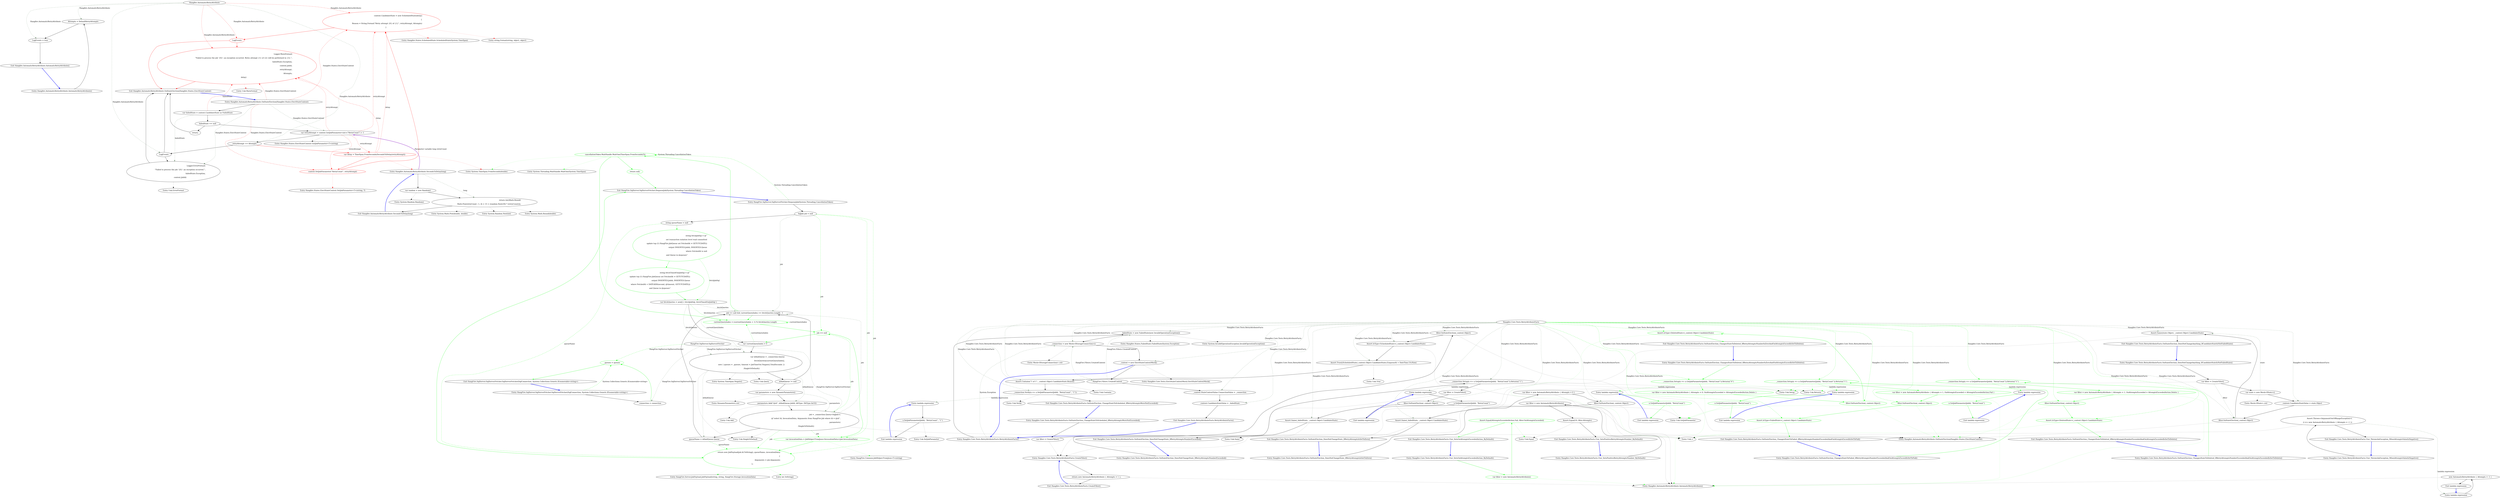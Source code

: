digraph  {
n33 [label="Hangfire.AutomaticRetryAttribute", span=""];
n0 [label="Entry Hangfire.AutomaticRetryAttribute.AutomaticRetryAttribute()", span="14-14", cluster="Hangfire.AutomaticRetryAttribute.AutomaticRetryAttribute()"];
n1 [label="Attempts = DefaultRetryAttempts", span="16-16", cluster="Hangfire.AutomaticRetryAttribute.AutomaticRetryAttribute()"];
n2 [label="LogEvents = true", span="17-17", cluster="Hangfire.AutomaticRetryAttribute.AutomaticRetryAttribute()"];
n3 [label="Exit Hangfire.AutomaticRetryAttribute.AutomaticRetryAttribute()", span="14-14", cluster="Hangfire.AutomaticRetryAttribute.AutomaticRetryAttribute()"];
n4 [label="Entry Hangfire.AutomaticRetryAttribute.OnStateElection(Hangfire.States.ElectStateContext)", span="35-35", cluster="Hangfire.AutomaticRetryAttribute.OnStateElection(Hangfire.States.ElectStateContext)"];
n5 [label="var failedState = context.CandidateState as FailedState", span="37-37", cluster="Hangfire.AutomaticRetryAttribute.OnStateElection(Hangfire.States.ElectStateContext)"];
n8 [label="var retryAttempt = context.GetJobParameter<int>(''RetryCount'') + 1", span="44-44", cluster="Hangfire.AutomaticRetryAttribute.OnStateElection(Hangfire.States.ElectStateContext)"];
n11 [label="context.SetJobParameter(''RetryCount'', retryAttempt)", span="50-50", cluster="Hangfire.AutomaticRetryAttribute.OnStateElection(Hangfire.States.ElectStateContext)", color=red, community=0];
n12 [label="context.CandidateState = new ScheduledState(delay)\r\n                {\r\n                    Reason = String.Format(''Retry attempt {0} of {1}'', retryAttempt, Attempts)\r\n                }", span="54-57", cluster="Hangfire.AutomaticRetryAttribute.OnStateElection(Hangfire.States.ElectStateContext)", color=red, community=1];
n14 [label="Logger.WarnFormat(\r\n                        ''Failed to process the job '{0}': an exception occurred. Retry attempt {1} of {2} will be performed in {3}.'',\r\n                        failedState.Exception,\r\n                        context.JobId,\r\n                        retryAttempt,\r\n                        Attempts,\r\n                        delay)", span="61-67", cluster="Hangfire.AutomaticRetryAttribute.OnStateElection(Hangfire.States.ElectStateContext)", color=red, community=1];
n16 [label="Logger.ErrorFormat(\r\n                        ''Failed to process the job '{0}': an exception occurred.'',\r\n                        failedState.Exception,\r\n                        context.JobId)", span="74-77", cluster="Hangfire.AutomaticRetryAttribute.OnStateElection(Hangfire.States.ElectStateContext)"];
n6 [label="failedState == null", span="38-38", cluster="Hangfire.AutomaticRetryAttribute.OnStateElection(Hangfire.States.ElectStateContext)"];
n7 [label="return;", span="41-41", cluster="Hangfire.AutomaticRetryAttribute.OnStateElection(Hangfire.States.ElectStateContext)"];
n9 [label="retryAttempt <= Attempts", span="46-46", cluster="Hangfire.AutomaticRetryAttribute.OnStateElection(Hangfire.States.ElectStateContext)"];
n18 [label="Entry Hangfire.States.ElectStateContext.GetJobParameter<T>(string)", span="54-54", cluster="Hangfire.States.ElectStateContext.GetJobParameter<T>(string)"];
n10 [label="var delay = TimeSpan.FromSeconds(SecondsToDelay(retryAttempt))", span="48-48", cluster="Hangfire.AutomaticRetryAttribute.OnStateElection(Hangfire.States.ElectStateContext)", color=red, community=0];
n15 [label=LogEvents, span="72-72", cluster="Hangfire.AutomaticRetryAttribute.OnStateElection(Hangfire.States.ElectStateContext)"];
n19 [label="Entry Hangfire.AutomaticRetryAttribute.SecondsToDelay(long)", span="83-83", cluster="Hangfire.AutomaticRetryAttribute.SecondsToDelay(long)"];
n20 [label="Entry System.TimeSpan.FromSeconds(double)", span="0-0", cluster="System.TimeSpan.FromSeconds(double)"];
n21 [label="Entry Hangfire.States.ElectStateContext.SetJobParameter<T>(string, T)", span="49-49", cluster="Hangfire.States.ElectStateContext.SetJobParameter<T>(string, T)"];
n13 [label=LogEvents, span="59-59", cluster="Hangfire.AutomaticRetryAttribute.OnStateElection(Hangfire.States.ElectStateContext)", color=red, community=0];
n22 [label="Entry Hangfire.States.ScheduledState.ScheduledState(System.TimeSpan)", span="27-27", cluster="Hangfire.States.ScheduledState.ScheduledState(System.TimeSpan)"];
n23 [label="Entry string.Format(string, object, object)", span="0-0", cluster="string.Format(string, object, object)"];
n17 [label="Exit Hangfire.AutomaticRetryAttribute.OnStateElection(Hangfire.States.ElectStateContext)", span="35-35", cluster="Hangfire.AutomaticRetryAttribute.OnStateElection(Hangfire.States.ElectStateContext)"];
n25 [label="Entry Unk.ErrorFormat", span="", cluster="Unk.ErrorFormat"];
n24 [label="Entry Unk.WarnFormat", span="", cluster="Unk.WarnFormat"];
n26 [label="var random = new Random()", span="85-85", cluster="Hangfire.AutomaticRetryAttribute.SecondsToDelay(long)"];
n27 [label="return (int)Math.Round(\r\n                Math.Pow(retryCount - 1, 4) + 15 + (random.Next(30) * (retryCount)));", span="86-87", cluster="Hangfire.AutomaticRetryAttribute.SecondsToDelay(long)"];
n29 [label="Entry System.Random.Random()", span="0-0", cluster="System.Random.Random()"];
n28 [label="Exit Hangfire.AutomaticRetryAttribute.SecondsToDelay(long)", span="83-83", cluster="Hangfire.AutomaticRetryAttribute.SecondsToDelay(long)"];
n30 [label="Entry System.Math.Pow(double, double)", span="0-0", cluster="System.Math.Pow(double, double)"];
n31 [label="Entry System.Random.Next(int)", span="0-0", cluster="System.Random.Next(int)"];
n32 [label="Entry System.Math.Round(double)", span="0-0", cluster="System.Math.Round(double)"];
d2 [label="_queues = queues", span="24-24", cluster="HangFire.SqlServer.SqlServerFetcher.SqlServerFetcher(SqlConnection, System.Collections.Generic.IEnumerable<string>)", color=green, community=0];
d36 [label="HangFire.SqlServer.SqlServerFetcher", span=""];
d0 [label="Entry HangFire.SqlServer.SqlServerFetcher.SqlServerFetcher(SqlConnection, System.Collections.Generic.IEnumerable<string>)", span="21-21", cluster="HangFire.SqlServer.SqlServerFetcher.SqlServerFetcher(SqlConnection, System.Collections.Generic.IEnumerable<string>)"];
d1 [label="_connection = connection", span="23-23", cluster="HangFire.SqlServer.SqlServerFetcher.SqlServerFetcher(SqlConnection, System.Collections.Generic.IEnumerable<string>)"];
d3 [label="Exit HangFire.SqlServer.SqlServerFetcher.SqlServerFetcher(SqlConnection, System.Collections.Generic.IEnumerable<string>)", span="21-21", cluster="HangFire.SqlServer.SqlServerFetcher.SqlServerFetcher(SqlConnection, System.Collections.Generic.IEnumerable<string>)"];
d18 [label="cancellationToken.WaitHandle.WaitOne(TimeSpan.FromSeconds(5))", span="75-75", cluster="HangFire.SqlServer.SqlServerFetcher.DequeueJob(System.Threading.CancellationToken)", color=green, community=0];
d4 [label="Entry HangFire.SqlServer.SqlServerFetcher.DequeueJob(System.Threading.CancellationToken)", span="27-27", cluster="HangFire.SqlServer.SqlServerFetcher.DequeueJob(System.Threading.CancellationToken)"];
d17 [label="job == null && currentQueryIndex == fetchQueries.Length - 1", span="73-73", cluster="HangFire.SqlServer.SqlServerFetcher.DequeueJob(System.Threading.CancellationToken)"];
d19 [label="return null;", span="77-77", cluster="HangFire.SqlServer.SqlServerFetcher.DequeueJob(System.Threading.CancellationToken)", color=green, community=0];
d20 [label="currentQueryIndex = (currentQueryIndex + 1) % fetchQueries.Length", span="81-81", cluster="HangFire.SqlServer.SqlServerFetcher.DequeueJob(System.Threading.CancellationToken)", color=green, community=0];
d32 [label="Entry System.Threading.WaitHandle.WaitOne(System.TimeSpan)", span="0-0", cluster="System.Threading.WaitHandle.WaitOne(System.TimeSpan)"];
d21 [label="job == null", span="82-82", cluster="HangFire.SqlServer.SqlServerFetcher.DequeueJob(System.Threading.CancellationToken)", color=green, community=0];
d5 [label="SqlJob job = null", span="29-29", cluster="HangFire.SqlServer.SqlServerFetcher.DequeueJob(System.Threading.CancellationToken)"];
d15 [label="job = _connection.Query<SqlJob>(\r\n                        @''select Id, InvocationData, Arguments from HangFire.Job where Id = @id'',\r\n                        parameters)\r\n                        .SingleOrDefault()", span="65-68", cluster="HangFire.SqlServer.SqlServerFetcher.DequeueJob(System.Threading.CancellationToken)"];
d10 [label="var currentQueryIndex = 0", span="46-46", cluster="HangFire.SqlServer.SqlServerFetcher.DequeueJob(System.Threading.CancellationToken)"];
d22 [label="var invocationData = JobHelper.FromJson<InvocationData>(job.InvocationData)", span="84-84", cluster="HangFire.SqlServer.SqlServerFetcher.DequeueJob(System.Threading.CancellationToken)", color=green, community=0];
d23 [label="return new JobPayload(job.Id.ToString(), queueName, invocationData)\r\n            {\r\n                Arguments = job.Arguments\r\n            };", span="86-89", cluster="HangFire.SqlServer.SqlServerFetcher.DequeueJob(System.Threading.CancellationToken)", color=green, community=0];
d33 [label="Entry HangFire.Common.JobHelper.FromJson<T>(string)", span="28-28", cluster="HangFire.Common.JobHelper.FromJson<T>(string)"];
d6 [label="string queueName = null", span="30-30", cluster="HangFire.SqlServer.SqlServerFetcher.DequeueJob(System.Threading.CancellationToken)"];
d16 [label="queueName = idAndQueue.Queue", span="70-70", cluster="HangFire.SqlServer.SqlServerFetcher.DequeueJob(System.Threading.CancellationToken)"];
d24 [label="Exit HangFire.SqlServer.SqlServerFetcher.DequeueJob(System.Threading.CancellationToken)", span="27-27", cluster="HangFire.SqlServer.SqlServerFetcher.DequeueJob(System.Threading.CancellationToken)"];
d34 [label="Entry HangFire.Server.JobPayload.JobPayload(string, string, HangFire.Storage.InvocationData)", span="23-23", cluster="HangFire.Server.JobPayload.JobPayload(string, string, HangFire.Storage.InvocationData)"];
d35 [label="Entry int.ToString()", span="0-0", cluster="int.ToString()"];
d7 [label="string fetchJobSql = @''\r\nset transaction isolation level read committed\r\nupdate top (1) HangFire.JobQueue set FetchedAt = GETUTCDATE()\r\noutput INSERTED.JobId, INSERTED.Queue\r\nwhere FetchedAt is null\r\nand Queue in @queues''", span="32-37", cluster="HangFire.SqlServer.SqlServerFetcher.DequeueJob(System.Threading.CancellationToken)", color=green, community=0];
d8 [label="string fetchTimedOutJobSql = @''\r\nupdate top (1) HangFire.JobQueue set FetchedAt = GETUTCDATE()\r\noutput INSERTED.JobId, INSERTED.Queue\r\nwhere FetchedAt < DATEADD(second, @timeout, GETUTCDATE())\r\nand Queue in @queues''", span="39-43", cluster="HangFire.SqlServer.SqlServerFetcher.DequeueJob(System.Threading.CancellationToken)", color=green, community=0];
d9 [label="var fetchQueries = new[] { fetchJobSql, fetchTimedOutJobSql }", span="45-45", cluster="HangFire.SqlServer.SqlServerFetcher.DequeueJob(System.Threading.CancellationToken)"];
d11 [label="var idAndQueue = _connection.Query(\r\n                    fetchQueries[currentQueryIndex],\r\n                    new { queues = _queues, timeout = JobTimeOut.Negate().TotalSeconds })\r\n                    .SingleOrDefault()", span="50-53", cluster="HangFire.SqlServer.SqlServerFetcher.DequeueJob(System.Threading.CancellationToken)"];
d12 [label="idAndQueue != null", span="55-55", cluster="HangFire.SqlServer.SqlServerFetcher.DequeueJob(System.Threading.CancellationToken)"];
d14 [label="parameters.Add(''@id'', idAndQueue.JobId, dbType: DbType.Int32)", span="63-63", cluster="HangFire.SqlServer.SqlServerFetcher.DequeueJob(System.Threading.CancellationToken)"];
d13 [label="var parameters = new DynamicParameters()", span="62-62", cluster="HangFire.SqlServer.SqlServerFetcher.DequeueJob(System.Threading.CancellationToken)"];
d30 [label="Entry Unk.>", span="", cluster="Unk.>"];
d27 [label="Entry Unk.SingleOrDefault", span="", cluster="Unk.SingleOrDefault"];
d25 [label="Entry System.TimeSpan.Negate()", span="0-0", cluster="System.TimeSpan.Negate()"];
d26 [label="Entry Unk.Query", span="", cluster="Unk.Query"];
d29 [label="Entry Unk.Add", span="", cluster="Unk.Add"];
d28 [label="Entry DynamicParameters.cstr", span="", cluster="DynamicParameters.cstr"];
m0_8 [label="Entry Hangfire.States.FailedState.FailedState(System.Exception)", span="26-26", cluster="Hangfire.States.FailedState.FailedState(System.Exception)", file="RetryAttributeFacts.cs"];
m0_59 [label="Entry Mock<IState>.cstr", span="", cluster="Mock<IState>.cstr", file="RetryAttributeFacts.cs"];
m0_35 [label="Entry Unk.Same", span="", cluster="Unk.Same", file="RetryAttributeFacts.cs"];
m0_90 [label="Entry Hangfire.Core.Tests.RetryAttributeFacts.OnStateElection_ChangesStateToDeleted_IfRetryAttemptsNumberIsZeroAndOnAttemptsExceedIsSetToDelete()", span="116-116", cluster="Hangfire.Core.Tests.RetryAttributeFacts.OnStateElection_ChangesStateToDeleted_IfRetryAttemptsNumberIsZeroAndOnAttemptsExceedIsSetToDelete()", file="RetryAttributeFacts.cs"];
m0_91 [label="_connection.Setup(x => x.GetJobParameter(JobId, ''RetryCount'')).Returns(''0'')", span="118-118", cluster="Hangfire.Core.Tests.RetryAttributeFacts.OnStateElection_ChangesStateToDeleted_IfRetryAttemptsNumberIsZeroAndOnAttemptsExceedIsSetToDelete()", color=green, community=0, file="RetryAttributeFacts.cs"];
m0_92 [label="var filter = new AutomaticRetryAttribute { Attempts = 0, OnAttemptsExceeded = AttemptsExceededAction.Delete }", span="119-119", cluster="Hangfire.Core.Tests.RetryAttributeFacts.OnStateElection_ChangesStateToDeleted_IfRetryAttemptsNumberIsZeroAndOnAttemptsExceedIsSetToDelete()", color=green, community=0, file="RetryAttributeFacts.cs"];
m0_93 [label="filter.OnStateElection(_context.Object)", span="121-121", cluster="Hangfire.Core.Tests.RetryAttributeFacts.OnStateElection_ChangesStateToDeleted_IfRetryAttemptsNumberIsZeroAndOnAttemptsExceedIsSetToDelete()", color=green, community=0, file="RetryAttributeFacts.cs"];
m0_94 [label="Assert.IsType<DeletedState>(_context.Object.CandidateState)", span="123-123", cluster="Hangfire.Core.Tests.RetryAttributeFacts.OnStateElection_ChangesStateToDeleted_IfRetryAttemptsNumberIsZeroAndOnAttemptsExceedIsSetToDelete()", color=green, community=0, file="RetryAttributeFacts.cs"];
m0_95 [label="Exit Hangfire.Core.Tests.RetryAttributeFacts.OnStateElection_ChangesStateToDeleted_IfRetryAttemptsNumberIsZeroAndOnAttemptsExceedIsSetToDelete()", span="116-116", cluster="Hangfire.Core.Tests.RetryAttributeFacts.OnStateElection_ChangesStateToDeleted_IfRetryAttemptsNumberIsZeroAndOnAttemptsExceedIsSetToDelete()", file="RetryAttributeFacts.cs"];
m0_17 [label="Entry Unk.Equal", span="", cluster="Unk.Equal", file="RetryAttributeFacts.cs"];
m0_9 [label="Entry System.InvalidOperationException.InvalidOperationException()", span="0-0", cluster="System.InvalidOperationException.InvalidOperationException()", file="RetryAttributeFacts.cs"];
m0_0 [label="Entry Hangfire.Core.Tests.RetryAttributeFacts.RetryAttributeFacts()", span="16-16", cluster="Hangfire.Core.Tests.RetryAttributeFacts.RetryAttributeFacts()", file="RetryAttributeFacts.cs"];
m0_1 [label="_failedState = new FailedState(new InvalidOperationException())", span="18-18", cluster="Hangfire.Core.Tests.RetryAttributeFacts.RetryAttributeFacts()", file="RetryAttributeFacts.cs"];
m0_2 [label="_connection = new Mock<IStorageConnection>()", span="19-19", cluster="Hangfire.Core.Tests.RetryAttributeFacts.RetryAttributeFacts()", file="RetryAttributeFacts.cs"];
m0_3 [label="_context = new ElectStateContextMock()", span="21-21", cluster="Hangfire.Core.Tests.RetryAttributeFacts.RetryAttributeFacts()", file="RetryAttributeFacts.cs"];
m0_16 [label="Entry Hangfire.AutomaticRetryAttribute.AutomaticRetryAttribute()", span="20-20", cluster="Hangfire.AutomaticRetryAttribute.AutomaticRetryAttribute()", file="RetryAttributeFacts.cs"];
m0_11 [label="Entry Hangfire.Core.Tests.ElectStateContextMock.ElectStateContextMock()", span="11-11", cluster="Hangfire.Core.Tests.ElectStateContextMock.ElectStateContextMock()", file="RetryAttributeFacts.cs"];
m0_44 [label="Entry Hangfire.Core.Tests.RetryAttributeFacts.CreateFilter()", span="126-126", cluster="Hangfire.Core.Tests.RetryAttributeFacts.CreateFilter()", file="RetryAttributeFacts.cs"];
m0_99 [label="return new AutomaticRetryAttribute { Attempts = 1 };", span="128-128", cluster="Hangfire.Core.Tests.RetryAttributeFacts.CreateFilter()", file="RetryAttributeFacts.cs"];
m0_100 [label="Exit Hangfire.Core.Tests.RetryAttributeFacts.CreateFilter()", span="126-126", cluster="Hangfire.Core.Tests.RetryAttributeFacts.CreateFilter()", file="RetryAttributeFacts.cs"];
m0_34 [label="Entry Hangfire.AutomaticRetryAttribute.OnStateElection(Hangfire.States.ElectStateContext)", span="44-44", cluster="Hangfire.AutomaticRetryAttribute.OnStateElection(Hangfire.States.ElectStateContext)", file="RetryAttributeFacts.cs"];
m0_71 [label="Entry Unk.GetJobParameter", span="", cluster="Unk.GetJobParameter", file="RetryAttributeFacts.cs"];
m0_66 [label="Entry Unk.Setup", span="", cluster="Unk.Setup", file="RetryAttributeFacts.cs"];
m0_36 [label="Entry Hangfire.Core.Tests.RetryAttributeFacts.OnStateElection_ChangeStateToScheduled_IfRetryAttemptsWereNotExceeded()", span="58-58", cluster="Hangfire.Core.Tests.RetryAttributeFacts.OnStateElection_ChangeStateToScheduled_IfRetryAttemptsWereNotExceeded()", file="RetryAttributeFacts.cs"];
m0_38 [label="filter.OnStateElection(_context.Object)", span="61-61", cluster="Hangfire.Core.Tests.RetryAttributeFacts.OnStateElection_ChangeStateToScheduled_IfRetryAttemptsWereNotExceeded()", file="RetryAttributeFacts.cs"];
m0_39 [label="Assert.IsType<ScheduledState>(_context.Object.CandidateState)", span="63-63", cluster="Hangfire.Core.Tests.RetryAttributeFacts.OnStateElection_ChangeStateToScheduled_IfRetryAttemptsWereNotExceeded()", file="RetryAttributeFacts.cs"];
m0_40 [label="Assert.True(((ScheduledState)_context.Object.CandidateState).EnqueueAt > DateTime.UtcNow)", span="64-64", cluster="Hangfire.Core.Tests.RetryAttributeFacts.OnStateElection_ChangeStateToScheduled_IfRetryAttemptsWereNotExceeded()", file="RetryAttributeFacts.cs"];
m0_41 [label="Assert.Contains(''1 of 1'', _context.Object.CandidateState.Reason)", span="65-65", cluster="Hangfire.Core.Tests.RetryAttributeFacts.OnStateElection_ChangeStateToScheduled_IfRetryAttemptsWereNotExceeded()", file="RetryAttributeFacts.cs"];
m0_42 [label="_connection.Verify(x => x.SetJobParameter(JobId, ''RetryCount'', ''1''))", span="67-67", cluster="Hangfire.Core.Tests.RetryAttributeFacts.OnStateElection_ChangeStateToScheduled_IfRetryAttemptsWereNotExceeded()", file="RetryAttributeFacts.cs"];
m0_37 [label="var filter = CreateFilter()", span="60-60", cluster="Hangfire.Core.Tests.RetryAttributeFacts.OnStateElection_ChangeStateToScheduled_IfRetryAttemptsWereNotExceeded()", file="RetryAttributeFacts.cs"];
m0_43 [label="Exit Hangfire.Core.Tests.RetryAttributeFacts.OnStateElection_ChangeStateToScheduled_IfRetryAttemptsWereNotExceeded()", span="58-58", cluster="Hangfire.Core.Tests.RetryAttributeFacts.OnStateElection_ChangeStateToScheduled_IfRetryAttemptsWereNotExceeded()", file="RetryAttributeFacts.cs"];
m0_52 [label="Entry Hangfire.Core.Tests.RetryAttributeFacts.OnStateElection_DoesNotChangeAnything_IfCandidateStateIsNotFailedState()", span="71-71", cluster="Hangfire.Core.Tests.RetryAttributeFacts.OnStateElection_DoesNotChangeAnything_IfCandidateStateIsNotFailedState()", file="RetryAttributeFacts.cs"];
m0_55 [label="_context.CandidateStateValue = state.Object", span="75-75", cluster="Hangfire.Core.Tests.RetryAttributeFacts.OnStateElection_DoesNotChangeAnything_IfCandidateStateIsNotFailedState()", file="RetryAttributeFacts.cs"];
m0_56 [label="filter.OnStateElection(_context.Object)", span="77-77", cluster="Hangfire.Core.Tests.RetryAttributeFacts.OnStateElection_DoesNotChangeAnything_IfCandidateStateIsNotFailedState()", file="RetryAttributeFacts.cs"];
m0_57 [label="Assert.Same(state.Object, _context.Object.CandidateState)", span="79-79", cluster="Hangfire.Core.Tests.RetryAttributeFacts.OnStateElection_DoesNotChangeAnything_IfCandidateStateIsNotFailedState()", file="RetryAttributeFacts.cs"];
m0_54 [label="var state = new Mock<IState>()", span="74-74", cluster="Hangfire.Core.Tests.RetryAttributeFacts.OnStateElection_DoesNotChangeAnything_IfCandidateStateIsNotFailedState()", file="RetryAttributeFacts.cs"];
m0_53 [label="var filter = CreateFilter()", span="73-73", cluster="Hangfire.Core.Tests.RetryAttributeFacts.OnStateElection_DoesNotChangeAnything_IfCandidateStateIsNotFailedState()", file="RetryAttributeFacts.cs"];
m0_58 [label="Exit Hangfire.Core.Tests.RetryAttributeFacts.OnStateElection_DoesNotChangeAnything_IfCandidateStateIsNotFailedState()", span="71-71", cluster="Hangfire.Core.Tests.RetryAttributeFacts.OnStateElection_DoesNotChangeAnything_IfCandidateStateIsNotFailedState()", file="RetryAttributeFacts.cs"];
m0_60 [label="Entry Hangfire.Core.Tests.RetryAttributeFacts.OnStateElection_DoesNotChangeState_IfRetryAttemptsNumberExceeded()", span="83-83", cluster="Hangfire.Core.Tests.RetryAttributeFacts.OnStateElection_DoesNotChangeState_IfRetryAttemptsNumberExceeded()", file="RetryAttributeFacts.cs"];
m0_61 [label="_connection.Setup(x => x.GetJobParameter(JobId, ''RetryCount'')).Returns(''1'')", span="85-85", cluster="Hangfire.Core.Tests.RetryAttributeFacts.OnStateElection_DoesNotChangeState_IfRetryAttemptsNumberExceeded()", file="RetryAttributeFacts.cs"];
m0_63 [label="filter.OnStateElection(_context.Object)", span="88-88", cluster="Hangfire.Core.Tests.RetryAttributeFacts.OnStateElection_DoesNotChangeState_IfRetryAttemptsNumberExceeded()", file="RetryAttributeFacts.cs"];
m0_64 [label="Assert.Same(_failedState, _context.Object.CandidateState)", span="90-90", cluster="Hangfire.Core.Tests.RetryAttributeFacts.OnStateElection_DoesNotChangeState_IfRetryAttemptsNumberExceeded()", file="RetryAttributeFacts.cs"];
m0_62 [label="var filter = CreateFilter()", span="86-86", cluster="Hangfire.Core.Tests.RetryAttributeFacts.OnStateElection_DoesNotChangeState_IfRetryAttemptsNumberExceeded()", file="RetryAttributeFacts.cs"];
m0_65 [label="Exit Hangfire.Core.Tests.RetryAttributeFacts.OnStateElection_DoesNotChangeState_IfRetryAttemptsNumberExceeded()", span="83-83", cluster="Hangfire.Core.Tests.RetryAttributeFacts.OnStateElection_DoesNotChangeState_IfRetryAttemptsNumberExceeded()", file="RetryAttributeFacts.cs"];
m0_12 [label="Entry Hangfire.Core.Tests.RetryAttributeFacts.Ctor_SetsPositiveRetryAttemptsNumber_ByDefault()", span="28-28", cluster="Hangfire.Core.Tests.RetryAttributeFacts.Ctor_SetsPositiveRetryAttemptsNumber_ByDefault()", file="RetryAttributeFacts.cs"];
m0_13 [label="var filter = new AutomaticRetryAttribute()", span="30-30", cluster="Hangfire.Core.Tests.RetryAttributeFacts.Ctor_SetsPositiveRetryAttemptsNumber_ByDefault()", file="RetryAttributeFacts.cs"];
m0_14 [label="Assert.Equal(10, filter.Attempts)", span="31-31", cluster="Hangfire.Core.Tests.RetryAttributeFacts.Ctor_SetsPositiveRetryAttemptsNumber_ByDefault()", file="RetryAttributeFacts.cs"];
m0_15 [label="Exit Hangfire.Core.Tests.RetryAttributeFacts.Ctor_SetsPositiveRetryAttemptsNumber_ByDefault()", span="28-28", cluster="Hangfire.Core.Tests.RetryAttributeFacts.Ctor_SetsPositiveRetryAttemptsNumber_ByDefault()", file="RetryAttributeFacts.cs"];
m0_29 [label="Entry Hangfire.Core.Tests.RetryAttributeFacts.OnStateElection_DoesNotChangeState_IfRetryAttemptsIsSetToZero()", span="49-49", cluster="Hangfire.Core.Tests.RetryAttributeFacts.OnStateElection_DoesNotChangeState_IfRetryAttemptsIsSetToZero()", file="RetryAttributeFacts.cs"];
m0_30 [label="var filter = new AutomaticRetryAttribute { Attempts = 0 }", span="51-51", cluster="Hangfire.Core.Tests.RetryAttributeFacts.OnStateElection_DoesNotChangeState_IfRetryAttemptsIsSetToZero()", file="RetryAttributeFacts.cs"];
m0_31 [label="filter.OnStateElection(_context.Object)", span="52-52", cluster="Hangfire.Core.Tests.RetryAttributeFacts.OnStateElection_DoesNotChangeState_IfRetryAttemptsIsSetToZero()", file="RetryAttributeFacts.cs"];
m0_32 [label="Assert.Same(_failedState, _context.Object.CandidateState)", span="54-54", cluster="Hangfire.Core.Tests.RetryAttributeFacts.OnStateElection_DoesNotChangeState_IfRetryAttemptsIsSetToZero()", file="RetryAttributeFacts.cs"];
m0_33 [label="Exit Hangfire.Core.Tests.RetryAttributeFacts.OnStateElection_DoesNotChangeState_IfRetryAttemptsIsSetToZero()", span="49-49", cluster="Hangfire.Core.Tests.RetryAttributeFacts.OnStateElection_DoesNotChangeState_IfRetryAttemptsIsSetToZero()", file="RetryAttributeFacts.cs"];
m0_68 [label="Entry lambda expression", span="85-85", cluster="lambda expression", file="RetryAttributeFacts.cs"];
m0_78 [label="Entry lambda expression", span="96-96", cluster="lambda expression", file="RetryAttributeFacts.cs"];
m0_79 [label="x.GetJobParameter(JobId, ''RetryCount'')", span="96-96", cluster="lambda expression", color=green, community=0, file="RetryAttributeFacts.cs"];
m0_80 [label="Exit lambda expression", span="96-96", cluster="lambda expression", file="RetryAttributeFacts.cs"];
m0_87 [label="Entry lambda expression", span="107-107", cluster="lambda expression", file="RetryAttributeFacts.cs"];
m0_88 [label="x.GetJobParameter(JobId, ''RetryCount'')", span="107-107", cluster="lambda expression", color=green, community=0, file="RetryAttributeFacts.cs"];
m0_89 [label="Exit lambda expression", span="107-107", cluster="lambda expression", file="RetryAttributeFacts.cs"];
m0_96 [label="Entry lambda expression", span="118-118", cluster="lambda expression", file="RetryAttributeFacts.cs"];
m0_97 [label="x.GetJobParameter(JobId, ''RetryCount'')", span="118-118", cluster="lambda expression", color=green, community=0, file="RetryAttributeFacts.cs"];
m0_98 [label="Exit lambda expression", span="118-118", cluster="lambda expression", file="RetryAttributeFacts.cs"];
m0_23 [label="new AutomaticRetryAttribute { Attempts = -1 }", span="38-38", cluster="lambda expression", file="RetryAttributeFacts.cs"];
m0_69 [label="x.GetJobParameter(JobId, ''RetryCount'')", span="85-85", cluster="lambda expression", file="RetryAttributeFacts.cs"];
m0_22 [label="Entry lambda expression", span="38-38", cluster="lambda expression", file="RetryAttributeFacts.cs"];
m0_24 [label="Exit lambda expression", span="38-38", cluster="lambda expression", file="RetryAttributeFacts.cs"];
m0_48 [label="Entry lambda expression", span="67-67", cluster="lambda expression", file="RetryAttributeFacts.cs"];
m0_70 [label="Exit lambda expression", span="85-85", cluster="lambda expression", file="RetryAttributeFacts.cs"];
m0_49 [label="x.SetJobParameter(JobId, ''RetryCount'', ''1'')", span="67-67", cluster="lambda expression", file="RetryAttributeFacts.cs"];
m0_50 [label="Exit lambda expression", span="67-67", cluster="lambda expression", file="RetryAttributeFacts.cs"];
m0_46 [label="Entry Unk.Contains", span="", cluster="Unk.Contains", file="RetryAttributeFacts.cs"];
m0_47 [label="Entry Unk.Verify", span="", cluster="Unk.Verify", file="RetryAttributeFacts.cs"];
m0_81 [label="Entry Hangfire.Core.Tests.RetryAttributeFacts.OnStateElection_ChangesStateToFailed_IfRetryAttemptsNumberExceededAndOnAttemptsExceedIsSetToFail()", span="105-105", cluster="Hangfire.Core.Tests.RetryAttributeFacts.OnStateElection_ChangesStateToFailed_IfRetryAttemptsNumberExceededAndOnAttemptsExceedIsSetToFail()", file="RetryAttributeFacts.cs"];
m0_82 [label="_connection.Setup(x => x.GetJobParameter(JobId, ''RetryCount'')).Returns(''1'')", span="107-107", cluster="Hangfire.Core.Tests.RetryAttributeFacts.OnStateElection_ChangesStateToFailed_IfRetryAttemptsNumberExceededAndOnAttemptsExceedIsSetToFail()", color=green, community=0, file="RetryAttributeFacts.cs"];
m0_83 [label="var filter = new AutomaticRetryAttribute { Attempts = 1, OnAttemptsExceeded = AttemptsExceededAction.Fail }", span="108-108", cluster="Hangfire.Core.Tests.RetryAttributeFacts.OnStateElection_ChangesStateToFailed_IfRetryAttemptsNumberExceededAndOnAttemptsExceedIsSetToFail()", color=green, community=0, file="RetryAttributeFacts.cs"];
m0_84 [label="filter.OnStateElection(_context.Object)", span="110-110", cluster="Hangfire.Core.Tests.RetryAttributeFacts.OnStateElection_ChangesStateToFailed_IfRetryAttemptsNumberExceededAndOnAttemptsExceedIsSetToFail()", color=green, community=0, file="RetryAttributeFacts.cs"];
m0_85 [label="Assert.IsType<FailedState>(_context.Object.CandidateState)", span="112-112", cluster="Hangfire.Core.Tests.RetryAttributeFacts.OnStateElection_ChangesStateToFailed_IfRetryAttemptsNumberExceededAndOnAttemptsExceedIsSetToFail()", color=green, community=0, file="RetryAttributeFacts.cs"];
m0_86 [label="Exit Hangfire.Core.Tests.RetryAttributeFacts.OnStateElection_ChangesStateToFailed_IfRetryAttemptsNumberExceededAndOnAttemptsExceedIsSetToFail()", span="105-105", cluster="Hangfire.Core.Tests.RetryAttributeFacts.OnStateElection_ChangesStateToFailed_IfRetryAttemptsNumberExceededAndOnAttemptsExceedIsSetToFail()", file="RetryAttributeFacts.cs"];
m0_72 [label="Entry Hangfire.Core.Tests.RetryAttributeFacts.OnStateElection_ChangesStateToDeleted_IfRetryAttemptsNumberExceededAndOnAttemptsExceededIsSetToDelete()", span="94-94", cluster="Hangfire.Core.Tests.RetryAttributeFacts.OnStateElection_ChangesStateToDeleted_IfRetryAttemptsNumberExceededAndOnAttemptsExceededIsSetToDelete()", file="RetryAttributeFacts.cs"];
m0_73 [label="_connection.Setup(x => x.GetJobParameter(JobId, ''RetryCount'')).Returns(''1'')", span="96-96", cluster="Hangfire.Core.Tests.RetryAttributeFacts.OnStateElection_ChangesStateToDeleted_IfRetryAttemptsNumberExceededAndOnAttemptsExceededIsSetToDelete()", color=green, community=0, file="RetryAttributeFacts.cs"];
m0_74 [label="var filter = new AutomaticRetryAttribute { Attempts = 1, OnAttemptsExceeded = AttemptsExceededAction.Delete }", span="97-97", cluster="Hangfire.Core.Tests.RetryAttributeFacts.OnStateElection_ChangesStateToDeleted_IfRetryAttemptsNumberExceededAndOnAttemptsExceededIsSetToDelete()", color=green, community=0, file="RetryAttributeFacts.cs"];
m0_75 [label="filter.OnStateElection(_context.Object)", span="99-99", cluster="Hangfire.Core.Tests.RetryAttributeFacts.OnStateElection_ChangesStateToDeleted_IfRetryAttemptsNumberExceededAndOnAttemptsExceededIsSetToDelete()", color=green, community=0, file="RetryAttributeFacts.cs"];
m0_76 [label="Assert.IsType<DeletedState>(_context.Object.CandidateState)", span="101-101", cluster="Hangfire.Core.Tests.RetryAttributeFacts.OnStateElection_ChangesStateToDeleted_IfRetryAttemptsNumberExceededAndOnAttemptsExceededIsSetToDelete()", color=green, community=0, file="RetryAttributeFacts.cs"];
m0_77 [label="Exit Hangfire.Core.Tests.RetryAttributeFacts.OnStateElection_ChangesStateToDeleted_IfRetryAttemptsNumberExceededAndOnAttemptsExceededIsSetToDelete()", span="94-94", cluster="Hangfire.Core.Tests.RetryAttributeFacts.OnStateElection_ChangesStateToDeleted_IfRetryAttemptsNumberExceededAndOnAttemptsExceededIsSetToDelete()", file="RetryAttributeFacts.cs"];
m0_45 [label="Entry Unk.True", span="", cluster="Unk.True", file="RetryAttributeFacts.cs"];
m0_4 [label="HangFire.Filters.CreatedContext", span="", cluster="Hangfire.Core.Tests.RetryAttributeFacts.RetryAttributeFacts()", file="RetryAttributeFacts.cs"];
m0_5 [label="_context.StateContextValue.ConnectionValue = _connection", span="23-23", cluster="Hangfire.Core.Tests.RetryAttributeFacts.RetryAttributeFacts()", file="RetryAttributeFacts.cs"];
m0_6 [label="_context.CandidateStateValue = _failedState", span="24-24", cluster="Hangfire.Core.Tests.RetryAttributeFacts.RetryAttributeFacts()", file="RetryAttributeFacts.cs"];
m0_7 [label="Exit Hangfire.Core.Tests.RetryAttributeFacts.RetryAttributeFacts()", span="16-16", cluster="Hangfire.Core.Tests.RetryAttributeFacts.RetryAttributeFacts()", file="RetryAttributeFacts.cs"];
m0_67 [label="Entry Unk.Returns", span="", cluster="Unk.Returns", file="RetryAttributeFacts.cs"];
m0_10 [label="Entry Mock<IStorageConnection>.cstr", span="", cluster="Mock<IStorageConnection>.cstr", file="RetryAttributeFacts.cs"];
m0_51 [label="Entry Unk.SetJobParameter", span="", cluster="Unk.SetJobParameter", file="RetryAttributeFacts.cs"];
m0_18 [label="Entry Hangfire.Core.Tests.RetryAttributeFacts.Ctor_ThrowsAnException_WhenAttemptsValueIsNegative()", span="35-35", cluster="Hangfire.Core.Tests.RetryAttributeFacts.Ctor_ThrowsAnException_WhenAttemptsValueIsNegative()", file="RetryAttributeFacts.cs"];
m0_19 [label="Assert.Throws<ArgumentOutOfRangeException>(\r\n                () => new AutomaticRetryAttribute { Attempts = -1 })", span="37-38", cluster="Hangfire.Core.Tests.RetryAttributeFacts.Ctor_ThrowsAnException_WhenAttemptsValueIsNegative()", file="RetryAttributeFacts.cs"];
m0_20 [label="Exit Hangfire.Core.Tests.RetryAttributeFacts.Ctor_ThrowsAnException_WhenAttemptsValueIsNegative()", span="35-35", cluster="Hangfire.Core.Tests.RetryAttributeFacts.Ctor_ThrowsAnException_WhenAttemptsValueIsNegative()", file="RetryAttributeFacts.cs"];
m0_25 [label="Entry Hangfire.Core.Tests.RetryAttributeFacts.Ctor_SetsOnAttemptsExceededAction_ByDefault()", span="42-42", cluster="Hangfire.Core.Tests.RetryAttributeFacts.Ctor_SetsOnAttemptsExceededAction_ByDefault()", file="RetryAttributeFacts.cs"];
m0_26 [label="var filter = new AutomaticRetryAttribute()", span="44-44", cluster="Hangfire.Core.Tests.RetryAttributeFacts.Ctor_SetsOnAttemptsExceededAction_ByDefault()", color=green, community=0, file="RetryAttributeFacts.cs"];
m0_27 [label="Assert.Equal(AttemptsExceededAction.Fail, filter.OnAttemptsExceeded)", span="45-45", cluster="Hangfire.Core.Tests.RetryAttributeFacts.Ctor_SetsOnAttemptsExceededAction_ByDefault()", color=green, community=0, file="RetryAttributeFacts.cs"];
m0_28 [label="Exit Hangfire.Core.Tests.RetryAttributeFacts.Ctor_SetsOnAttemptsExceededAction_ByDefault()", span="42-42", cluster="Hangfire.Core.Tests.RetryAttributeFacts.Ctor_SetsOnAttemptsExceededAction_ByDefault()", file="RetryAttributeFacts.cs"];
m0_101 [label="Hangfire.Core.Tests.RetryAttributeFacts", span="", file="RetryAttributeFacts.cs"];
n33 -> n1  [key=1, style=dashed, color=darkseagreen4, label="Hangfire.AutomaticRetryAttribute"];
n33 -> n2  [key=1, style=dashed, color=darkseagreen4, label="Hangfire.AutomaticRetryAttribute"];
n33 -> n9  [key=1, style=dashed, color=darkseagreen4, label="Hangfire.AutomaticRetryAttribute"];
n33 -> n12  [key=1, style=dashed, color=red, label="Hangfire.AutomaticRetryAttribute"];
n33 -> n13  [key=1, style=dashed, color=red, label="Hangfire.AutomaticRetryAttribute"];
n33 -> n14  [key=1, style=dashed, color=red, label="Hangfire.AutomaticRetryAttribute"];
n33 -> n15  [key=1, style=dashed, color=darkseagreen4, label="Hangfire.AutomaticRetryAttribute"];
n0 -> n1  [key=0, style=solid];
n1 -> n2  [key=0, style=solid];
n2 -> n3  [key=0, style=solid];
n3 -> n0  [key=0, style=bold, color=blue];
n4 -> n5  [key=0, style=solid];
n4 -> n8  [key=1, style=dashed, color=darkseagreen4, label="Hangfire.States.ElectStateContext"];
n4 -> n11  [key=1, style=dashed, color=red, label="Hangfire.States.ElectStateContext"];
n4 -> n12  [key=1, style=dashed, color=red, label="Hangfire.States.ElectStateContext"];
n4 -> n14  [key=1, style=dashed, color=red, label="Hangfire.States.ElectStateContext"];
n4 -> n16  [key=1, style=dashed, color=darkseagreen4, label="Hangfire.States.ElectStateContext"];
n5 -> n6  [key=0, style=solid];
n5 -> n14  [key=1, style=dashed, color=red, label=failedState];
n5 -> n16  [key=1, style=dashed, color=darkseagreen4, label=failedState];
n8 -> n9  [key=0, style=solid];
n8 -> n18  [key=2, style=dotted];
n8 -> n10  [key=1, style=dashed, color=red, label=retryAttempt];
n8 -> n11  [key=1, style=dashed, color=red, label=retryAttempt];
n8 -> n12  [key=1, style=dashed, color=red, label=retryAttempt];
n8 -> n14  [key=1, style=dashed, color=red, label=retryAttempt];
n11 -> n12  [key=0, style=solid, color=red];
n11 -> n21  [key=2, style=dotted, color=red];
n12 -> n13  [key=0, style=solid, color=red];
n12 -> n22  [key=2, style=dotted, color=red];
n12 -> n23  [key=2, style=dotted, color=red];
n14 -> n17  [key=0, style=solid, color=red];
n14 -> n24  [key=2, style=dotted, color=red];
n16 -> n17  [key=0, style=solid];
n16 -> n25  [key=2, style=dotted];
n6 -> n7  [key=0, style=solid];
n6 -> n8  [key=0, style=solid];
n7 -> n17  [key=0, style=solid];
n9 -> n10  [key=0, style=solid, color=red];
n9 -> n15  [key=0, style=solid];
n10 -> n11  [key=0, style=solid, color=red];
n10 -> n19  [key=2, style=dotted, color=red];
n10 -> n20  [key=2, style=dotted, color=red];
n10 -> n12  [key=1, style=dashed, color=red, label=delay];
n10 -> n14  [key=1, style=dashed, color=red, label=delay];
n15 -> n16  [key=0, style=solid];
n15 -> n17  [key=0, style=solid];
n19 -> n26  [key=0, style=solid];
n19 -> n27  [key=1, style=dashed, color=darkseagreen4, label=long];
n19 -> n8  [key=3, color=darkorchid, style=bold, label="Parameter variable long retryCount"];
n13 -> n14  [key=0, style=solid, color=red];
n13 -> n17  [key=0, style=solid, color=red];
n17 -> n4  [key=0, style=bold, color=blue];
n26 -> n27  [key=0, style=solid];
n26 -> n29  [key=2, style=dotted];
n27 -> n28  [key=0, style=solid];
n27 -> n30  [key=2, style=dotted];
n27 -> n31  [key=2, style=dotted];
n27 -> n32  [key=2, style=dotted];
n28 -> n19  [key=0, style=bold, color=blue];
d2 -> d3  [key=0, style=solid, color=green];
d36 -> d2  [key=1, style=dashed, color=green, label="HangFire.SqlServer.SqlServerFetcher"];
d36 -> d1  [key=1, style=dashed, color=darkseagreen4, label="HangFire.SqlServer.SqlServerFetcher"];
d36 -> d11  [key=1, style=dashed, color=darkseagreen4, label="HangFire.SqlServer.SqlServerFetcher"];
d36 -> d15  [key=1, style=dashed, color=darkseagreen4, label="HangFire.SqlServer.SqlServerFetcher"];
d0 -> d2  [key=1, style=dashed, color=green, label="System.Collections.Generic.IEnumerable<string>"];
d0 -> d1  [key=0, style=solid];
d1 -> d2  [key=0, style=solid, color=green];
d3 -> d0  [key=0, style=bold, color=blue];
d18 -> d18  [key=1, style=dashed, color=green, label="System.Threading.CancellationToken"];
d18 -> d19  [key=0, style=solid, color=green];
d18 -> d20  [key=0, style=solid, color=green];
d18 -> n20  [key=2, style=dotted, color=green];
d18 -> d32  [key=2, style=dotted, color=green];
d4 -> d18  [key=1, style=dashed, color=green, label="System.Threading.CancellationToken"];
d4 -> d5  [key=0, style=solid];
d17 -> d18  [key=0, style=solid, color=green];
d17 -> d20  [key=0, style=solid, color=green];
d19 -> d24  [key=0, style=solid, color=green];
d20 -> d21  [key=0, style=solid, color=green];
d20 -> d20  [key=1, style=dashed, color=green, label=currentQueryIndex];
d21 -> d10  [key=0, style=solid, color=green];
d21 -> d22  [key=0, style=solid, color=green];
d5 -> d21  [key=1, style=dashed, color=green, label=job];
d5 -> d22  [key=1, style=dashed, color=green, label=job];
d5 -> d23  [key=1, style=dashed, color=green, label=job];
d5 -> d17  [key=1, style=dashed, color=darkseagreen4, label=job];
d5 -> d6  [key=0, style=solid];
d15 -> d21  [key=1, style=dashed, color=green, label=job];
d15 -> d22  [key=1, style=dashed, color=green, label=job];
d15 -> d23  [key=1, style=dashed, color=green, label=job];
d15 -> d17  [key=1, style=dashed, color=darkseagreen4, label=job];
d15 -> d16  [key=0, style=solid];
d15 -> d30  [key=2, style=dotted];
d15 -> d27  [key=2, style=dotted];
d10 -> d20  [key=1, style=dashed, color=green, label=currentQueryIndex];
d10 -> d17  [key=1, style=dashed, color=darkseagreen4, label=currentQueryIndex];
d10 -> d11  [key=0, style=solid];
d22 -> d23  [key=0, style=solid, color=green];
d22 -> d33  [key=2, style=dotted, color=green];
d23 -> d24  [key=0, style=solid, color=green];
d23 -> d34  [key=2, style=dotted, color=green];
d23 -> d35  [key=2, style=dotted, color=green];
d6 -> d23  [key=1, style=dashed, color=green, label=queueName];
d6 -> d7  [key=0, style=solid, color=green];
d16 -> d23  [key=1, style=dashed, color=green, label=queueName];
d16 -> d17  [key=0, style=solid];
d24 -> d4  [key=0, style=bold, color=blue];
d7 -> d8  [key=0, style=solid, color=green];
d7 -> d9  [key=1, style=dashed, color=green, label=fetchJobSql];
d8 -> d9  [key=0, style=solid, color=green];
d9 -> d20  [key=1, style=dashed, color=green, label=fetchQueries];
d9 -> d17  [key=1, style=dashed, color=darkseagreen4, label=fetchQueries];
d9 -> d10  [key=0, style=solid];
d9 -> d11  [key=1, style=dashed, color=darkseagreen4, label=fetchQueries];
d11 -> d16  [key=1, style=dashed, color=darkseagreen4, label=idAndQueue];
d11 -> d12  [key=0, style=solid];
d11 -> d25  [key=2, style=dotted];
d11 -> d26  [key=2, style=dotted];
d11 -> d27  [key=2, style=dotted];
d11 -> d14  [key=1, style=dashed, color=darkseagreen4, label=idAndQueue];
d12 -> d17  [key=0, style=solid];
d12 -> d13  [key=0, style=solid];
d14 -> d15  [key=0, style=solid];
d14 -> d29  [key=2, style=dotted];
d13 -> d15  [key=1, style=dashed, color=darkseagreen4, label=parameters];
d13 -> d14  [key=0, style=solid];
d13 -> d28  [key=2, style=dotted];
m0_90 -> m0_91  [key=0, style=solid, color=green];
m0_91 -> m0_92  [key=0, style=solid, color=green];
m0_91 -> m0_66  [key=2, style=dotted, color=green];
m0_91 -> m0_67  [key=2, style=dotted, color=green];
m0_91 -> m0_96  [key=1, style=dashed, color=green, label="lambda expression"];
m0_92 -> m0_93  [key=0, style=solid, color=green];
m0_92 -> m0_16  [key=2, style=dotted, color=green];
m0_93 -> m0_94  [key=0, style=solid, color=green];
m0_93 -> m0_34  [key=2, style=dotted, color=green];
m0_94 -> m0_95  [key=0, style=solid, color=green];
m0_94 -> d30  [key=2, style=dotted, color=green];
m0_95 -> m0_90  [key=0, style=bold, color=blue];
m0_0 -> m0_1  [key=0, style=solid];
m0_0 -> m0_2  [key=1, style=dashed, color=darkseagreen4, label="System.Exception"];
m0_1 -> m0_2  [key=0, style=solid];
m0_1 -> m0_8  [key=2, style=dotted];
m0_1 -> m0_9  [key=2, style=dotted];
m0_2 -> m0_3  [key=0, style=solid];
m0_2 -> m0_10  [key=2, style=dotted];
m0_3 -> m0_0  [key=0, style=bold, color=blue];
m0_3 -> m0_4  [key=0, style=solid];
m0_3 -> m0_11  [key=2, style=dotted];
m0_44 -> m0_99  [key=0, style=solid];
m0_99 -> m0_16  [key=2, style=dotted];
m0_99 -> m0_100  [key=0, style=solid];
m0_100 -> m0_44  [key=0, style=bold, color=blue];
m0_36 -> m0_37  [key=0, style=solid];
m0_38 -> m0_34  [key=2, style=dotted];
m0_38 -> m0_39  [key=0, style=solid];
m0_39 -> d30  [key=2, style=dotted];
m0_39 -> m0_40  [key=0, style=solid];
m0_40 -> m0_41  [key=0, style=solid];
m0_40 -> m0_45  [key=2, style=dotted];
m0_41 -> m0_42  [key=0, style=solid];
m0_41 -> m0_46  [key=2, style=dotted];
m0_42 -> m0_43  [key=0, style=solid];
m0_42 -> m0_47  [key=2, style=dotted];
m0_42 -> m0_48  [key=1, style=dashed, color=darkseagreen4, label="lambda expression"];
m0_37 -> m0_38  [key=0, style=solid];
m0_37 -> m0_44  [key=2, style=dotted];
m0_43 -> m0_36  [key=0, style=bold, color=blue];
m0_52 -> m0_53  [key=0, style=solid];
m0_55 -> m0_56  [key=0, style=solid];
m0_56 -> m0_34  [key=2, style=dotted];
m0_56 -> m0_57  [key=0, style=solid];
m0_57 -> m0_58  [key=0, style=solid];
m0_57 -> m0_35  [key=2, style=dotted];
m0_54 -> m0_55  [key=0, style=solid];
m0_54 -> m0_57  [key=1, style=dashed, color=darkseagreen4, label=state];
m0_54 -> m0_59  [key=2, style=dotted];
m0_53 -> m0_56  [key=1, style=dashed, color=darkseagreen4, label=filter];
m0_53 -> m0_44  [key=2, style=dotted];
m0_53 -> m0_54  [key=0, style=solid];
m0_58 -> m0_52  [key=0, style=bold, color=blue];
m0_60 -> m0_61  [key=0, style=solid];
m0_61 -> m0_66  [key=2, style=dotted];
m0_61 -> m0_67  [key=2, style=dotted];
m0_61 -> m0_62  [key=0, style=solid];
m0_61 -> m0_68  [key=1, style=dashed, color=darkseagreen4, label="lambda expression"];
m0_63 -> m0_34  [key=2, style=dotted];
m0_63 -> m0_64  [key=0, style=solid];
m0_64 -> m0_65  [key=0, style=solid];
m0_64 -> m0_35  [key=2, style=dotted];
m0_62 -> m0_63  [key=0, style=solid];
m0_62 -> m0_44  [key=2, style=dotted];
m0_65 -> m0_60  [key=0, style=bold, color=blue];
m0_12 -> m0_13  [key=0, style=solid];
m0_13 -> m0_16  [key=2, style=dotted];
m0_13 -> m0_14  [key=0, style=solid];
m0_14 -> m0_17  [key=2, style=dotted];
m0_14 -> m0_15  [key=0, style=solid];
m0_15 -> m0_12  [key=0, style=bold, color=blue];
m0_29 -> m0_30  [key=0, style=solid];
m0_30 -> m0_16  [key=2, style=dotted];
m0_30 -> m0_31  [key=0, style=solid];
m0_31 -> m0_34  [key=2, style=dotted];
m0_31 -> m0_32  [key=0, style=solid];
m0_32 -> m0_33  [key=0, style=solid];
m0_32 -> m0_35  [key=2, style=dotted];
m0_33 -> m0_29  [key=0, style=bold, color=blue];
m0_68 -> m0_69  [key=0, style=solid];
m0_78 -> m0_79  [key=0, style=solid, color=green];
m0_79 -> m0_80  [key=0, style=solid, color=green];
m0_79 -> m0_71  [key=2, style=dotted, color=green];
m0_80 -> m0_78  [key=0, style=bold, color=blue];
m0_87 -> m0_88  [key=0, style=solid, color=green];
m0_88 -> m0_89  [key=0, style=solid, color=green];
m0_88 -> m0_71  [key=2, style=dotted, color=green];
m0_89 -> m0_87  [key=0, style=bold, color=blue];
m0_96 -> m0_97  [key=0, style=solid, color=green];
m0_97 -> m0_98  [key=0, style=solid, color=green];
m0_97 -> m0_71  [key=2, style=dotted, color=green];
m0_98 -> m0_96  [key=0, style=bold, color=blue];
m0_23 -> m0_16  [key=2, style=dotted];
m0_23 -> m0_24  [key=0, style=solid];
m0_69 -> m0_71  [key=2, style=dotted];
m0_69 -> m0_70  [key=0, style=solid];
m0_22 -> m0_23  [key=0, style=solid];
m0_24 -> m0_22  [key=0, style=bold, color=blue];
m0_48 -> m0_49  [key=0, style=solid];
m0_70 -> m0_68  [key=0, style=bold, color=blue];
m0_49 -> m0_50  [key=0, style=solid];
m0_49 -> m0_51  [key=2, style=dotted];
m0_50 -> m0_48  [key=0, style=bold, color=blue];
m0_81 -> m0_82  [key=0, style=solid, color=green];
m0_82 -> m0_83  [key=0, style=solid, color=green];
m0_82 -> m0_66  [key=2, style=dotted, color=green];
m0_82 -> m0_67  [key=2, style=dotted, color=green];
m0_82 -> m0_87  [key=1, style=dashed, color=green, label="lambda expression"];
m0_83 -> m0_84  [key=0, style=solid, color=green];
m0_83 -> m0_16  [key=2, style=dotted, color=green];
m0_84 -> m0_85  [key=0, style=solid, color=green];
m0_84 -> m0_34  [key=2, style=dotted, color=green];
m0_85 -> m0_86  [key=0, style=solid, color=green];
m0_85 -> d30  [key=2, style=dotted, color=green];
m0_86 -> m0_81  [key=0, style=bold, color=blue];
m0_72 -> m0_73  [key=0, style=solid, color=green];
m0_73 -> m0_74  [key=0, style=solid, color=green];
m0_73 -> m0_66  [key=2, style=dotted, color=green];
m0_73 -> m0_67  [key=2, style=dotted, color=green];
m0_73 -> m0_78  [key=1, style=dashed, color=green, label="lambda expression"];
m0_74 -> m0_75  [key=0, style=solid, color=green];
m0_74 -> m0_16  [key=2, style=dotted, color=green];
m0_75 -> m0_76  [key=0, style=solid, color=green];
m0_75 -> m0_34  [key=2, style=dotted, color=green];
m0_76 -> m0_77  [key=0, style=solid, color=green];
m0_76 -> d30  [key=2, style=dotted, color=green];
m0_77 -> m0_72  [key=0, style=bold, color=blue];
m0_4 -> m0_5  [key=0, style=solid];
m0_4 -> m0_1  [key=1, style=dashed, color=darkseagreen4, label="HangFire.Filters.CreatedContext"];
m0_4 -> m0_2  [key=1, style=dashed, color=darkseagreen4, label="HangFire.Filters.CreatedContext"];
m0_5 -> m0_6  [key=0, style=solid];
m0_6 -> m0_7  [key=0, style=solid];
m0_7 -> m0_0  [key=0, style=bold, color=blue];
m0_18 -> m0_19  [key=0, style=solid];
m0_19 -> d30  [key=2, style=dotted];
m0_19 -> m0_20  [key=0, style=solid];
m0_19 -> m0_22  [key=1, style=dashed, color=darkseagreen4, label="lambda expression"];
m0_20 -> m0_18  [key=0, style=bold, color=blue];
m0_25 -> m0_26  [key=0, style=solid, color=green];
m0_26 -> m0_27  [key=0, style=solid, color=green];
m0_26 -> m0_16  [key=2, style=dotted, color=green];
m0_27 -> m0_28  [key=0, style=solid, color=green];
m0_27 -> m0_17  [key=2, style=dotted, color=green];
m0_28 -> m0_25  [key=0, style=bold, color=blue];
m0_101 -> m0_73  [key=1, style=dashed, color=green, label="Hangfire.Core.Tests.RetryAttributeFacts"];
m0_101 -> m0_75  [key=1, style=dashed, color=green, label="Hangfire.Core.Tests.RetryAttributeFacts"];
m0_101 -> m0_76  [key=1, style=dashed, color=green, label="Hangfire.Core.Tests.RetryAttributeFacts"];
m0_101 -> m0_82  [key=1, style=dashed, color=green, label="Hangfire.Core.Tests.RetryAttributeFacts"];
m0_101 -> m0_84  [key=1, style=dashed, color=green, label="Hangfire.Core.Tests.RetryAttributeFacts"];
m0_101 -> m0_85  [key=1, style=dashed, color=green, label="Hangfire.Core.Tests.RetryAttributeFacts"];
m0_101 -> m0_91  [key=1, style=dashed, color=green, label="Hangfire.Core.Tests.RetryAttributeFacts"];
m0_101 -> m0_93  [key=1, style=dashed, color=green, label="Hangfire.Core.Tests.RetryAttributeFacts"];
m0_101 -> m0_94  [key=1, style=dashed, color=green, label="Hangfire.Core.Tests.RetryAttributeFacts"];
m0_101 -> m0_1  [key=1, style=dashed, color=darkseagreen4, label="Hangfire.Core.Tests.RetryAttributeFacts"];
m0_101 -> m0_2  [key=1, style=dashed, color=darkseagreen4, label="Hangfire.Core.Tests.RetryAttributeFacts"];
m0_101 -> m0_3  [key=1, style=dashed, color=darkseagreen4, label="Hangfire.Core.Tests.RetryAttributeFacts"];
m0_101 -> m0_4  [key=1, style=dashed, color=darkseagreen4, label="Hangfire.Core.Tests.RetryAttributeFacts"];
m0_101 -> m0_5  [key=1, style=dashed, color=darkseagreen4, label="Hangfire.Core.Tests.RetryAttributeFacts"];
m0_101 -> m0_6  [key=1, style=dashed, color=darkseagreen4, label="Hangfire.Core.Tests.RetryAttributeFacts"];
m0_101 -> m0_31  [key=1, style=dashed, color=darkseagreen4, label="Hangfire.Core.Tests.RetryAttributeFacts"];
m0_101 -> m0_32  [key=1, style=dashed, color=darkseagreen4, label="Hangfire.Core.Tests.RetryAttributeFacts"];
m0_101 -> m0_38  [key=1, style=dashed, color=darkseagreen4, label="Hangfire.Core.Tests.RetryAttributeFacts"];
m0_101 -> m0_39  [key=1, style=dashed, color=darkseagreen4, label="Hangfire.Core.Tests.RetryAttributeFacts"];
m0_101 -> m0_40  [key=1, style=dashed, color=darkseagreen4, label="Hangfire.Core.Tests.RetryAttributeFacts"];
m0_101 -> m0_41  [key=1, style=dashed, color=darkseagreen4, label="Hangfire.Core.Tests.RetryAttributeFacts"];
m0_101 -> m0_42  [key=1, style=dashed, color=darkseagreen4, label="Hangfire.Core.Tests.RetryAttributeFacts"];
m0_101 -> m0_55  [key=1, style=dashed, color=darkseagreen4, label="Hangfire.Core.Tests.RetryAttributeFacts"];
m0_101 -> m0_56  [key=1, style=dashed, color=darkseagreen4, label="Hangfire.Core.Tests.RetryAttributeFacts"];
m0_101 -> m0_57  [key=1, style=dashed, color=darkseagreen4, label="Hangfire.Core.Tests.RetryAttributeFacts"];
m0_101 -> m0_61  [key=1, style=dashed, color=darkseagreen4, label="Hangfire.Core.Tests.RetryAttributeFacts"];
m0_101 -> m0_63  [key=1, style=dashed, color=darkseagreen4, label="Hangfire.Core.Tests.RetryAttributeFacts"];
m0_101 -> m0_64  [key=1, style=dashed, color=darkseagreen4, label="Hangfire.Core.Tests.RetryAttributeFacts"];
}
